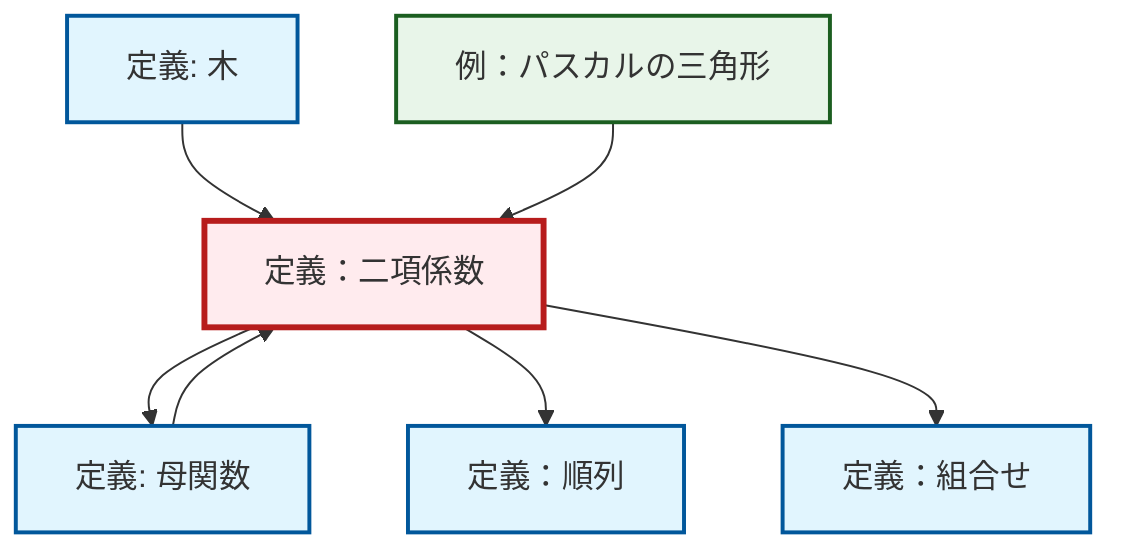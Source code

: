 graph TD
    classDef definition fill:#e1f5fe,stroke:#01579b,stroke-width:2px
    classDef theorem fill:#f3e5f5,stroke:#4a148c,stroke-width:2px
    classDef axiom fill:#fff3e0,stroke:#e65100,stroke-width:2px
    classDef example fill:#e8f5e9,stroke:#1b5e20,stroke-width:2px
    classDef current fill:#ffebee,stroke:#b71c1c,stroke-width:3px
    def-binomial-coefficient["定義：二項係数"]:::definition
    def-generating-function["定義: 母関数"]:::definition
    def-tree["定義: 木"]:::definition
    ex-pascals-triangle["例：パスカルの三角形"]:::example
    def-permutation["定義：順列"]:::definition
    def-combination["定義：組合せ"]:::definition
    def-tree --> def-binomial-coefficient
    def-generating-function --> def-binomial-coefficient
    ex-pascals-triangle --> def-binomial-coefficient
    def-binomial-coefficient --> def-generating-function
    def-binomial-coefficient --> def-permutation
    def-binomial-coefficient --> def-combination
    class def-binomial-coefficient current